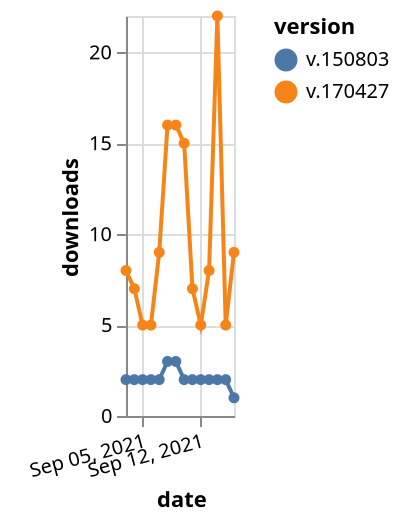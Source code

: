 {"$schema": "https://vega.github.io/schema/vega-lite/v5.json", "description": "A simple bar chart with embedded data.", "data": {"values": [{"date": "2021-09-03", "total": 4492, "delta": 2, "version": "v.150803"}, {"date": "2021-09-04", "total": 4494, "delta": 2, "version": "v.150803"}, {"date": "2021-09-05", "total": 4496, "delta": 2, "version": "v.150803"}, {"date": "2021-09-06", "total": 4498, "delta": 2, "version": "v.150803"}, {"date": "2021-09-07", "total": 4500, "delta": 2, "version": "v.150803"}, {"date": "2021-09-08", "total": 4503, "delta": 3, "version": "v.150803"}, {"date": "2021-09-09", "total": 4506, "delta": 3, "version": "v.150803"}, {"date": "2021-09-10", "total": 4508, "delta": 2, "version": "v.150803"}, {"date": "2021-09-11", "total": 4510, "delta": 2, "version": "v.150803"}, {"date": "2021-09-12", "total": 4512, "delta": 2, "version": "v.150803"}, {"date": "2021-09-13", "total": 4514, "delta": 2, "version": "v.150803"}, {"date": "2021-09-14", "total": 4516, "delta": 2, "version": "v.150803"}, {"date": "2021-09-15", "total": 4518, "delta": 2, "version": "v.150803"}, {"date": "2021-09-16", "total": 4519, "delta": 1, "version": "v.150803"}, {"date": "2021-09-03", "total": 11543, "delta": 8, "version": "v.170427"}, {"date": "2021-09-04", "total": 11550, "delta": 7, "version": "v.170427"}, {"date": "2021-09-05", "total": 11555, "delta": 5, "version": "v.170427"}, {"date": "2021-09-06", "total": 11560, "delta": 5, "version": "v.170427"}, {"date": "2021-09-07", "total": 11569, "delta": 9, "version": "v.170427"}, {"date": "2021-09-08", "total": 11585, "delta": 16, "version": "v.170427"}, {"date": "2021-09-09", "total": 11601, "delta": 16, "version": "v.170427"}, {"date": "2021-09-10", "total": 11616, "delta": 15, "version": "v.170427"}, {"date": "2021-09-11", "total": 11623, "delta": 7, "version": "v.170427"}, {"date": "2021-09-12", "total": 11628, "delta": 5, "version": "v.170427"}, {"date": "2021-09-13", "total": 11636, "delta": 8, "version": "v.170427"}, {"date": "2021-09-14", "total": 11658, "delta": 22, "version": "v.170427"}, {"date": "2021-09-15", "total": 11663, "delta": 5, "version": "v.170427"}, {"date": "2021-09-16", "total": 11672, "delta": 9, "version": "v.170427"}]}, "width": "container", "mark": {"type": "line", "point": {"filled": true}}, "encoding": {"x": {"field": "date", "type": "temporal", "timeUnit": "yearmonthdate", "title": "date", "axis": {"labelAngle": -15}}, "y": {"field": "delta", "type": "quantitative", "title": "downloads"}, "color": {"field": "version", "type": "nominal"}, "tooltip": {"field": "delta"}}}